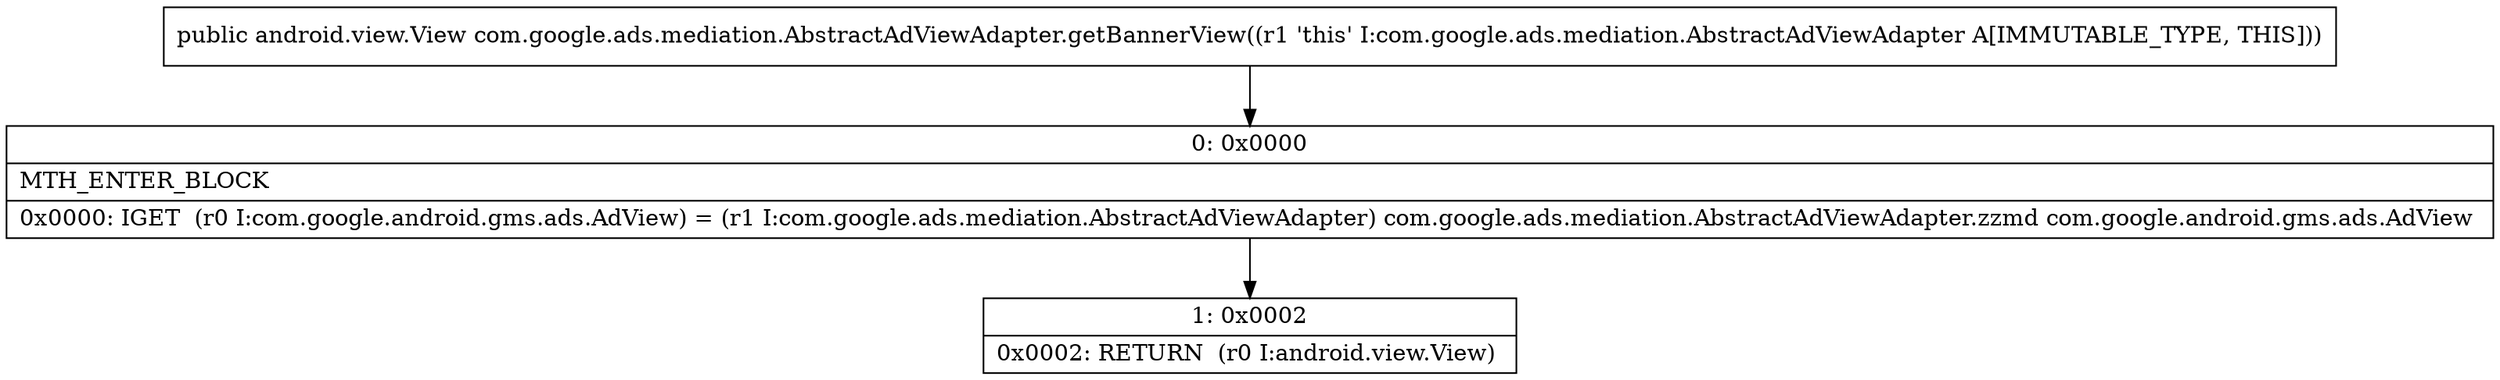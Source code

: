 digraph "CFG forcom.google.ads.mediation.AbstractAdViewAdapter.getBannerView()Landroid\/view\/View;" {
Node_0 [shape=record,label="{0\:\ 0x0000|MTH_ENTER_BLOCK\l|0x0000: IGET  (r0 I:com.google.android.gms.ads.AdView) = (r1 I:com.google.ads.mediation.AbstractAdViewAdapter) com.google.ads.mediation.AbstractAdViewAdapter.zzmd com.google.android.gms.ads.AdView \l}"];
Node_1 [shape=record,label="{1\:\ 0x0002|0x0002: RETURN  (r0 I:android.view.View) \l}"];
MethodNode[shape=record,label="{public android.view.View com.google.ads.mediation.AbstractAdViewAdapter.getBannerView((r1 'this' I:com.google.ads.mediation.AbstractAdViewAdapter A[IMMUTABLE_TYPE, THIS])) }"];
MethodNode -> Node_0;
Node_0 -> Node_1;
}

